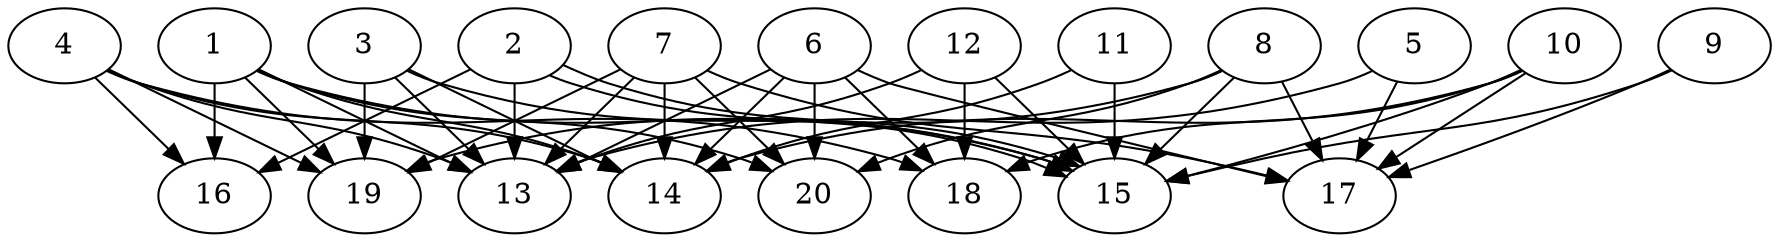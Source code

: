 // DAG automatically generated by daggen at Tue Aug  6 16:20:30 2019
// ./daggen --dot -n 20 --ccr 0.3 --fat 0.8 --regular 0.5 --density 0.7 --mindata 5242880 --maxdata 52428800 
digraph G {
  1 [size="44431360", alpha="0.01", expect_size="13329408"] 
  1 -> 13 [size ="13329408"]
  1 -> 14 [size ="13329408"]
  1 -> 15 [size ="13329408"]
  1 -> 16 [size ="13329408"]
  1 -> 19 [size ="13329408"]
  1 -> 20 [size ="13329408"]
  2 [size="137925973", alpha="0.10", expect_size="41377792"] 
  2 -> 13 [size ="41377792"]
  2 -> 15 [size ="41377792"]
  2 -> 15 [size ="41377792"]
  2 -> 16 [size ="41377792"]
  3 [size="86780587", alpha="0.02", expect_size="26034176"] 
  3 -> 13 [size ="26034176"]
  3 -> 14 [size ="26034176"]
  3 -> 15 [size ="26034176"]
  3 -> 19 [size ="26034176"]
  4 [size="47005013", alpha="0.05", expect_size="14101504"] 
  4 -> 13 [size ="14101504"]
  4 -> 14 [size ="14101504"]
  4 -> 16 [size ="14101504"]
  4 -> 18 [size ="14101504"]
  4 -> 19 [size ="14101504"]
  5 [size="43110400", alpha="0.15", expect_size="12933120"] 
  5 -> 13 [size ="12933120"]
  5 -> 17 [size ="12933120"]
  6 [size="126235307", alpha="0.11", expect_size="37870592"] 
  6 -> 13 [size ="37870592"]
  6 -> 14 [size ="37870592"]
  6 -> 17 [size ="37870592"]
  6 -> 18 [size ="37870592"]
  6 -> 20 [size ="37870592"]
  7 [size="18793813", alpha="0.03", expect_size="5638144"] 
  7 -> 13 [size ="5638144"]
  7 -> 14 [size ="5638144"]
  7 -> 17 [size ="5638144"]
  7 -> 19 [size ="5638144"]
  7 -> 20 [size ="5638144"]
  8 [size="33269760", alpha="0.18", expect_size="9980928"] 
  8 -> 15 [size ="9980928"]
  8 -> 17 [size ="9980928"]
  8 -> 19 [size ="9980928"]
  8 -> 20 [size ="9980928"]
  9 [size="140151467", alpha="0.10", expect_size="42045440"] 
  9 -> 15 [size ="42045440"]
  9 -> 17 [size ="42045440"]
  10 [size="41861120", alpha="0.05", expect_size="12558336"] 
  10 -> 14 [size ="12558336"]
  10 -> 15 [size ="12558336"]
  10 -> 17 [size ="12558336"]
  10 -> 18 [size ="12558336"]
  11 [size="144339627", alpha="0.07", expect_size="43301888"] 
  11 -> 14 [size ="43301888"]
  11 -> 15 [size ="43301888"]
  12 [size="153924267", alpha="0.06", expect_size="46177280"] 
  12 -> 13 [size ="46177280"]
  12 -> 15 [size ="46177280"]
  12 -> 18 [size ="46177280"]
  13 [size="78588587", alpha="0.09", expect_size="23576576"] 
  14 [size="90791253", alpha="0.18", expect_size="27237376"] 
  15 [size="127293440", alpha="0.03", expect_size="38188032"] 
  16 [size="86306133", alpha="0.20", expect_size="25891840"] 
  17 [size="19227307", alpha="0.17", expect_size="5768192"] 
  18 [size="45062827", alpha="0.16", expect_size="13518848"] 
  19 [size="29463893", alpha="0.06", expect_size="8839168"] 
  20 [size="108496213", alpha="0.18", expect_size="32548864"] 
}
